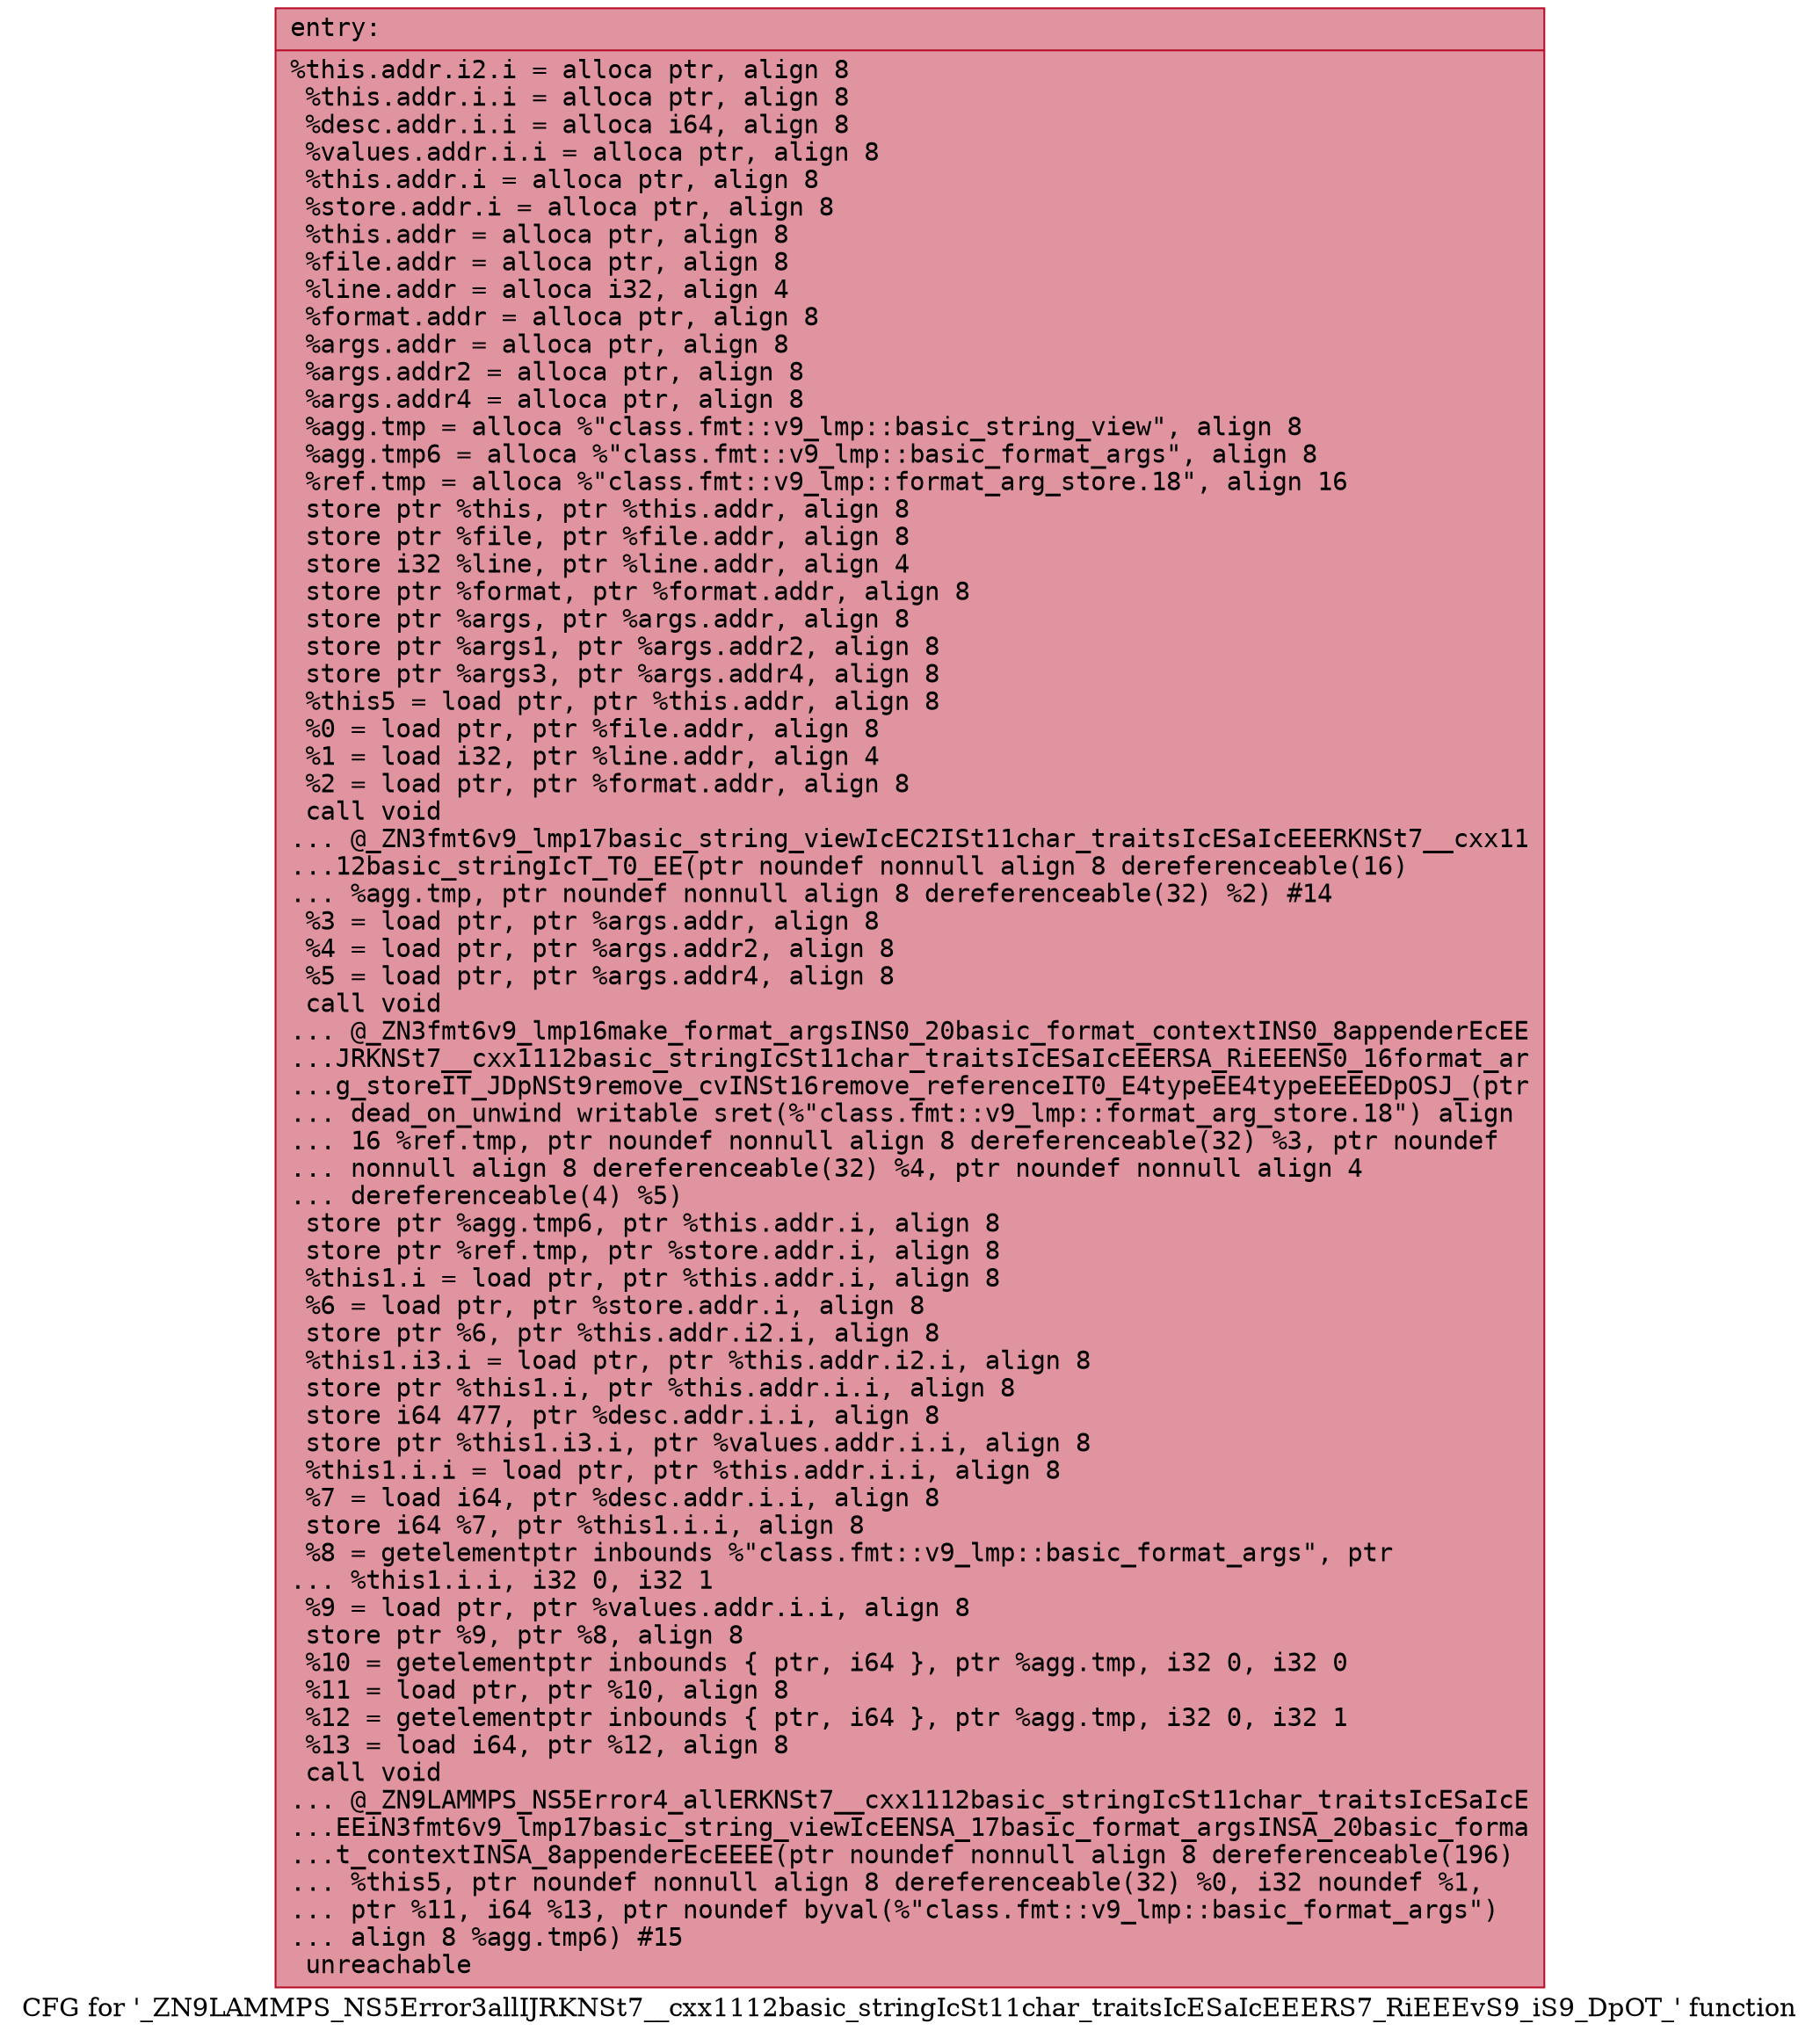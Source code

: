digraph "CFG for '_ZN9LAMMPS_NS5Error3allIJRKNSt7__cxx1112basic_stringIcSt11char_traitsIcESaIcEEERS7_RiEEEvS9_iS9_DpOT_' function" {
	label="CFG for '_ZN9LAMMPS_NS5Error3allIJRKNSt7__cxx1112basic_stringIcSt11char_traitsIcESaIcEEERS7_RiEEEvS9_iS9_DpOT_' function";

	Node0x55bfca0ae7f0 [shape=record,color="#b70d28ff", style=filled, fillcolor="#b70d2870" fontname="Courier",label="{entry:\l|  %this.addr.i2.i = alloca ptr, align 8\l  %this.addr.i.i = alloca ptr, align 8\l  %desc.addr.i.i = alloca i64, align 8\l  %values.addr.i.i = alloca ptr, align 8\l  %this.addr.i = alloca ptr, align 8\l  %store.addr.i = alloca ptr, align 8\l  %this.addr = alloca ptr, align 8\l  %file.addr = alloca ptr, align 8\l  %line.addr = alloca i32, align 4\l  %format.addr = alloca ptr, align 8\l  %args.addr = alloca ptr, align 8\l  %args.addr2 = alloca ptr, align 8\l  %args.addr4 = alloca ptr, align 8\l  %agg.tmp = alloca %\"class.fmt::v9_lmp::basic_string_view\", align 8\l  %agg.tmp6 = alloca %\"class.fmt::v9_lmp::basic_format_args\", align 8\l  %ref.tmp = alloca %\"class.fmt::v9_lmp::format_arg_store.18\", align 16\l  store ptr %this, ptr %this.addr, align 8\l  store ptr %file, ptr %file.addr, align 8\l  store i32 %line, ptr %line.addr, align 4\l  store ptr %format, ptr %format.addr, align 8\l  store ptr %args, ptr %args.addr, align 8\l  store ptr %args1, ptr %args.addr2, align 8\l  store ptr %args3, ptr %args.addr4, align 8\l  %this5 = load ptr, ptr %this.addr, align 8\l  %0 = load ptr, ptr %file.addr, align 8\l  %1 = load i32, ptr %line.addr, align 4\l  %2 = load ptr, ptr %format.addr, align 8\l  call void\l... @_ZN3fmt6v9_lmp17basic_string_viewIcEC2ISt11char_traitsIcESaIcEEERKNSt7__cxx11\l...12basic_stringIcT_T0_EE(ptr noundef nonnull align 8 dereferenceable(16)\l... %agg.tmp, ptr noundef nonnull align 8 dereferenceable(32) %2) #14\l  %3 = load ptr, ptr %args.addr, align 8\l  %4 = load ptr, ptr %args.addr2, align 8\l  %5 = load ptr, ptr %args.addr4, align 8\l  call void\l... @_ZN3fmt6v9_lmp16make_format_argsINS0_20basic_format_contextINS0_8appenderEcEE\l...JRKNSt7__cxx1112basic_stringIcSt11char_traitsIcESaIcEEERSA_RiEEENS0_16format_ar\l...g_storeIT_JDpNSt9remove_cvINSt16remove_referenceIT0_E4typeEE4typeEEEEDpOSJ_(ptr\l... dead_on_unwind writable sret(%\"class.fmt::v9_lmp::format_arg_store.18\") align\l... 16 %ref.tmp, ptr noundef nonnull align 8 dereferenceable(32) %3, ptr noundef\l... nonnull align 8 dereferenceable(32) %4, ptr noundef nonnull align 4\l... dereferenceable(4) %5)\l  store ptr %agg.tmp6, ptr %this.addr.i, align 8\l  store ptr %ref.tmp, ptr %store.addr.i, align 8\l  %this1.i = load ptr, ptr %this.addr.i, align 8\l  %6 = load ptr, ptr %store.addr.i, align 8\l  store ptr %6, ptr %this.addr.i2.i, align 8\l  %this1.i3.i = load ptr, ptr %this.addr.i2.i, align 8\l  store ptr %this1.i, ptr %this.addr.i.i, align 8\l  store i64 477, ptr %desc.addr.i.i, align 8\l  store ptr %this1.i3.i, ptr %values.addr.i.i, align 8\l  %this1.i.i = load ptr, ptr %this.addr.i.i, align 8\l  %7 = load i64, ptr %desc.addr.i.i, align 8\l  store i64 %7, ptr %this1.i.i, align 8\l  %8 = getelementptr inbounds %\"class.fmt::v9_lmp::basic_format_args\", ptr\l... %this1.i.i, i32 0, i32 1\l  %9 = load ptr, ptr %values.addr.i.i, align 8\l  store ptr %9, ptr %8, align 8\l  %10 = getelementptr inbounds \{ ptr, i64 \}, ptr %agg.tmp, i32 0, i32 0\l  %11 = load ptr, ptr %10, align 8\l  %12 = getelementptr inbounds \{ ptr, i64 \}, ptr %agg.tmp, i32 0, i32 1\l  %13 = load i64, ptr %12, align 8\l  call void\l... @_ZN9LAMMPS_NS5Error4_allERKNSt7__cxx1112basic_stringIcSt11char_traitsIcESaIcE\l...EEiN3fmt6v9_lmp17basic_string_viewIcEENSA_17basic_format_argsINSA_20basic_forma\l...t_contextINSA_8appenderEcEEEE(ptr noundef nonnull align 8 dereferenceable(196)\l... %this5, ptr noundef nonnull align 8 dereferenceable(32) %0, i32 noundef %1,\l... ptr %11, i64 %13, ptr noundef byval(%\"class.fmt::v9_lmp::basic_format_args\")\l... align 8 %agg.tmp6) #15\l  unreachable\l}"];
}
